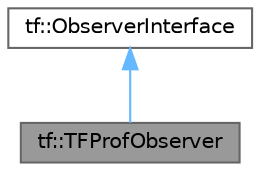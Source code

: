 digraph "tf::TFProfObserver"
{
 // LATEX_PDF_SIZE
  bgcolor="transparent";
  edge [fontname=Helvetica,fontsize=10,labelfontname=Helvetica,labelfontsize=10];
  node [fontname=Helvetica,fontsize=10,shape=box,height=0.2,width=0.4];
  Node1 [id="Node000001",label="tf::TFProfObserver",height=0.2,width=0.4,color="gray40", fillcolor="grey60", style="filled", fontcolor="black",tooltip="class to create an observer based on the built-in taskflow profiler format"];
  Node2 -> Node1 [id="edge1_Node000001_Node000002",dir="back",color="steelblue1",style="solid",tooltip=" "];
  Node2 [id="Node000002",label="tf::ObserverInterface",height=0.2,width=0.4,color="gray40", fillcolor="white", style="filled",URL="$classtf_1_1_observer_interface.html",tooltip="class to derive an executor observer"];
}
